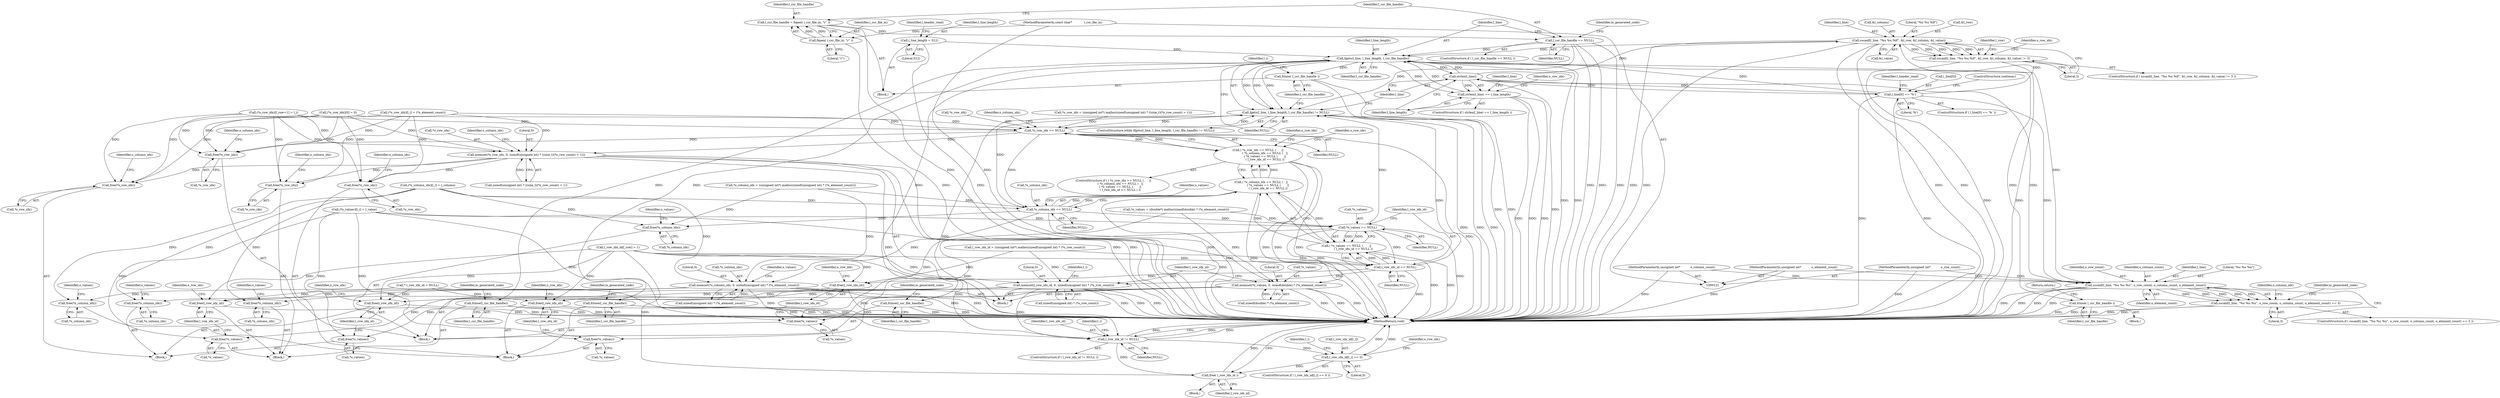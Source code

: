 digraph "1_libxsmm_151481489192e6d1997f8bde52c5c425ea41741d_2@API" {
"1000419" [label="(Call,sscanf(l_line, \"%u %u %lf\", &l_row, &l_column, &l_value))"];
"1000207" [label="(Call,l_line[0] == '%')"];
"1000173" [label="(Call,strlen(l_line))"];
"1000165" [label="(Call,fgets(l_line, l_line_length, l_csr_file_handle))"];
"1000419" [label="(Call,sscanf(l_line, \"%u %u %lf\", &l_row, &l_column, &l_value))"];
"1000223" [label="(Call,sscanf(l_line, \"%u %u %u\", o_row_count, o_column_count, o_element_count))"];
"1000127" [label="(MethodParameterIn,unsigned int*           o_row_count)"];
"1000128" [label="(MethodParameterIn,unsigned int*           o_column_count)"];
"1000129" [label="(MethodParameterIn,unsigned int*           o_element_count)"];
"1000133" [label="(Call,l_line_length = 512)"];
"1000172" [label="(Call,strlen(l_line) == l_line_length)"];
"1000155" [label="(Call,l_csr_file_handle == NULL)"];
"1000149" [label="(Call,l_csr_file_handle = fopen( i_csr_file_in, \"r\" ))"];
"1000151" [label="(Call,fopen( i_csr_file_in, \"r\" ))"];
"1000123" [label="(MethodParameterIn,const char*             i_csr_file_in)"];
"1000164" [label="(Call,fgets(l_line, l_line_length, l_csr_file_handle) != NULL)"];
"1000280" [label="(Call,*o_row_idx == NULL)"];
"1000279" [label="(Call,( *o_row_idx == NULL )      ||\n               ( *o_column_idx == NULL )   ||\n               ( *o_values == NULL )       ||\n               ( l_row_idx_id == NULL ))"];
"1000285" [label="(Call,*o_column_idx == NULL)"];
"1000284" [label="(Call,( *o_column_idx == NULL )   ||\n               ( *o_values == NULL )       ||\n               ( l_row_idx_id == NULL ))"];
"1000290" [label="(Call,*o_values == NULL)"];
"1000289" [label="(Call,( *o_values == NULL )       ||\n               ( l_row_idx_id == NULL ))"];
"1000294" [label="(Call,l_row_idx_id == NULL)"];
"1000307" [label="(Call,free(l_row_idx_id))"];
"1000358" [label="(Call,memset(l_row_idx_id, 0, sizeof(unsigned int) * (*o_row_count)))"];
"1000186" [label="(Call,free(l_row_idx_id))"];
"1000439" [label="(Call,free(l_row_idx_id))"];
"1000507" [label="(Call,free(l_row_idx_id))"];
"1000526" [label="(Call,l_row_idx_id != NULL)"];
"1000542" [label="(Call,l_row_idx_id[l_i] == 0)"];
"1000559" [label="(Call,free( l_row_idx_id ))"];
"1000304" [label="(Call,free(*o_values))"];
"1000349" [label="(Call,memset(*o_values, 0, sizeof(double) * (*o_element_count)))"];
"1000183" [label="(Call,free(*o_values))"];
"1000436" [label="(Call,free(*o_values))"];
"1000504" [label="(Call,free(*o_values))"];
"1000301" [label="(Call,free(*o_column_idx))"];
"1000340" [label="(Call,memset(*o_column_idx, 0, sizeof(unsigned int) * (*o_element_count)))"];
"1000180" [label="(Call,free(*o_column_idx))"];
"1000433" [label="(Call,free(*o_column_idx))"];
"1000501" [label="(Call,free(*o_column_idx))"];
"1000298" [label="(Call,free(*o_row_idx))"];
"1000327" [label="(Call,memset(*o_row_idx, 0, sizeof(unsigned int) * ((size_t)(*o_row_count) + 1)))"];
"1000177" [label="(Call,free(*o_row_idx))"];
"1000430" [label="(Call,free(*o_row_idx))"];
"1000498" [label="(Call,free(*o_row_idx))"];
"1000222" [label="(Call,sscanf(l_line, \"%u %u %u\", o_row_count, o_column_count, o_element_count) == 3)"];
"1000418" [label="(Call,sscanf(l_line, \"%u %u %lf\", &l_row, &l_column, &l_value) != 3)"];
"1000200" [label="(Call,fclose(l_csr_file_handle))"];
"1000321" [label="(Call,fclose(l_csr_file_handle))"];
"1000400" [label="(Call,fclose( l_csr_file_handle ))"];
"1000453" [label="(Call,fclose(l_csr_file_handle))"];
"1000490" [label="(Call,fclose( l_csr_file_handle ))"];
"1000561" [label="(MethodReturn,void)"];
"1000494" [label="(Identifier,l_i)"];
"1000482" [label="(Call,(*o_row_idx)[l_row+1] = l_i)"];
"1000453" [label="(Call,fclose(l_csr_file_handle))"];
"1000401" [label="(Identifier,l_csr_file_handle)"];
"1000308" [label="(Identifier,l_row_idx_id)"];
"1000477" [label="(Call,l_row_idx_id[l_row] = 1)"];
"1000340" [label="(Call,memset(*o_column_idx, 0, sizeof(unsigned int) * (*o_element_count)))"];
"1000469" [label="(Call,(*o_values)[l_i] = l_value)"];
"1000288" [label="(Identifier,NULL)"];
"1000298" [label="(Call,free(*o_row_idx))"];
"1000295" [label="(Identifier,l_row_idx_id)"];
"1000286" [label="(Call,*o_column_idx)"];
"1000180" [label="(Call,free(*o_column_idx))"];
"1000402" [label="(Return,return;)"];
"1000127" [label="(MethodParameterIn,unsigned int*           o_row_count)"];
"1000551" [label="(Identifier,o_row_idx)"];
"1000526" [label="(Call,l_row_idx_id != NULL)"];
"1000506" [label="(Identifier,o_values)"];
"1000293" [label="(Identifier,NULL)"];
"1000207" [label="(Call,l_line[0] == '%')"];
"1000230" [label="(Block,)"];
"1000528" [label="(Identifier,NULL)"];
"1000304" [label="(Call,free(*o_values))"];
"1000376" [label="(Call,(*o_row_idx)[l_i] = (*o_element_count))"];
"1000176" [label="(Block,)"];
"1000187" [label="(Identifier,l_row_idx_id)"];
"1000383" [label="(Call,(*o_row_idx)[0] = 0)"];
"1000128" [label="(MethodParameterIn,unsigned int*           o_column_count)"];
"1000505" [label="(Call,*o_values)"];
"1000175" [label="(Identifier,l_line_length)"];
"1000352" [label="(Literal,0)"];
"1000532" [label="(Identifier,l_i)"];
"1000360" [label="(Literal,0)"];
"1000218" [label="(Identifier,l_header_read)"];
"1000134" [label="(Identifier,l_line_length)"];
"1000330" [label="(Literal,0)"];
"1000491" [label="(Identifier,l_csr_file_handle)"];
"1000139" [label="(Identifier,l_header_read)"];
"1000154" [label="(ControlStructure,if ( l_csr_file_handle == NULL ))"];
"1000436" [label="(Call,free(*o_values))"];
"1000153" [label="(Literal,\"r\")"];
"1000290" [label="(Call,*o_values == NULL)"];
"1000285" [label="(Call,*o_column_idx == NULL)"];
"1000361" [label="(Call,sizeof(unsigned int) * (*o_row_count))"];
"1000433" [label="(Call,free(*o_column_idx))"];
"1000226" [label="(Identifier,o_row_count)"];
"1000307" [label="(Call,free(l_row_idx_id))"];
"1000206" [label="(ControlStructure,if ( l_line[0] == '%' ))"];
"1000542" [label="(Call,l_row_idx_id[l_i] == 0)"];
"1000418" [label="(Call,sscanf(l_line, \"%u %u %lf\", &l_row, &l_column, &l_value) != 3)"];
"1000437" [label="(Call,*o_values)"];
"1000504" [label="(Call,free(*o_values))"];
"1000502" [label="(Call,*o_column_idx)"];
"1000454" [label="(Identifier,l_csr_file_handle)"];
"1000359" [label="(Identifier,l_row_idx_id)"];
"1000302" [label="(Call,*o_column_idx)"];
"1000179" [label="(Identifier,o_row_idx)"];
"1000182" [label="(Identifier,o_column_idx)"];
"1000421" [label="(Literal,\"%u %u %lf\")"];
"1000435" [label="(Identifier,o_column_idx)"];
"1000498" [label="(Call,free(*o_row_idx))"];
"1000297" [label="(Block,)"];
"1000174" [label="(Identifier,l_line)"];
"1000311" [label="(Identifier,o_row_idx)"];
"1000178" [label="(Call,*o_row_idx)"];
"1000422" [label="(Call,&l_row)"];
"1000173" [label="(Call,strlen(l_line))"];
"1000428" [label="(Literal,3)"];
"1000432" [label="(Identifier,o_row_idx)"];
"1000541" [label="(ControlStructure,if ( l_row_idx_id[l_i] == 0 ))"];
"1000322" [label="(Identifier,l_csr_file_handle)"];
"1000150" [label="(Identifier,l_csr_file_handle)"];
"1000434" [label="(Call,*o_column_idx)"];
"1000227" [label="(Identifier,o_column_count)"];
"1000200" [label="(Call,fclose(l_csr_file_handle))"];
"1000349" [label="(Call,memset(*o_values, 0, sizeof(double) * (*o_element_count)))"];
"1000546" [label="(Literal,0)"];
"1000165" [label="(Call,fgets(l_line, l_line_length, l_csr_file_handle))"];
"1000224" [label="(Identifier,l_line)"];
"1000172" [label="(Call,strlen(l_line) == l_line_length)"];
"1000222" [label="(Call,sscanf(l_line, \"%u %u %u\", o_row_count, o_column_count, o_element_count) == 3)"];
"1000231" [label="(Call,*o_column_idx = (unsigned int*) malloc(sizeof(unsigned int) * (*o_element_count)))"];
"1000353" [label="(Call,sizeof(double) * (*o_element_count))"];
"1000344" [label="(Call,sizeof(unsigned int) * (*o_element_count))"];
"1000499" [label="(Call,*o_row_idx)"];
"1000280" [label="(Call,*o_row_idx == NULL)"];
"1000201" [label="(Identifier,l_csr_file_handle)"];
"1000209" [label="(Identifier,l_line)"];
"1000329" [label="(Identifier,o_row_idx)"];
"1000351" [label="(Identifier,o_values)"];
"1000169" [label="(Identifier,NULL)"];
"1000164" [label="(Call,fgets(l_line, l_line_length, l_csr_file_handle) != NULL)"];
"1000160" [label="(Identifier,io_generated_code)"];
"1000430" [label="(Call,free(*o_row_idx))"];
"1000438" [label="(Identifier,o_values)"];
"1000292" [label="(Identifier,o_values)"];
"1000417" [label="(ControlStructure,if ( sscanf(l_line, \"%u %u %lf\", &l_row, &l_column, &l_value) != 3 ))"];
"1000559" [label="(Call,free( l_row_idx_id ))"];
"1000324" [label="(Identifier,io_generated_code)"];
"1000268" [label="(Call,l_row_idx_id = (unsigned int*) malloc(sizeof(unsigned int) * (*o_row_count)))"];
"1000130" [label="(Block,)"];
"1000497" [label="(Block,)"];
"1000529" [label="(Block,)"];
"1000184" [label="(Call,*o_values)"];
"1000142" [label="(Call,* l_row_idx_id = NULL)"];
"1000463" [label="(Call,(*o_column_idx)[l_i] = l_column)"];
"1000439" [label="(Call,free(l_row_idx_id))"];
"1000507" [label="(Call,free(l_row_idx_id))"];
"1000443" [label="(Identifier,o_row_idx)"];
"1000279" [label="(Call,( *o_row_idx == NULL )      ||\n               ( *o_column_idx == NULL )   ||\n               ( *o_values == NULL )       ||\n               ( l_row_idx_id == NULL ))"];
"1000368" [label="(Identifier,l_i)"];
"1000151" [label="(Call,fopen( i_csr_file_in, \"r\" ))"];
"1000299" [label="(Call,*o_row_idx)"];
"1000221" [label="(ControlStructure,if ( sscanf(l_line, \"%u %u %u\", o_row_count, o_column_count, o_element_count) == 3 ))"];
"1000166" [label="(Identifier,l_line)"];
"1000426" [label="(Call,&l_value)"];
"1000133" [label="(Call,l_line_length = 512)"];
"1000396" [label="(Block,)"];
"1000511" [label="(Identifier,o_row_idx)"];
"1000328" [label="(Call,*o_row_idx)"];
"1000431" [label="(Call,*o_row_idx)"];
"1000300" [label="(Identifier,o_row_idx)"];
"1000129" [label="(MethodParameterIn,unsigned int*           o_element_count)"];
"1000190" [label="(Identifier,o_row_idx)"];
"1000186" [label="(Call,free(l_row_idx_id))"];
"1000208" [label="(Call,l_line[0])"];
"1000342" [label="(Identifier,o_column_idx)"];
"1000156" [label="(Identifier,l_csr_file_handle)"];
"1000419" [label="(Call,sscanf(l_line, \"%u %u %lf\", &l_row, &l_column, &l_value))"];
"1000257" [label="(Call,*o_values = (double*) malloc(sizeof(double) * (*o_element_count)))"];
"1000211" [label="(Literal,'%')"];
"1000294" [label="(Call,l_row_idx_id == NULL)"];
"1000400" [label="(Call,fclose( l_csr_file_handle ))"];
"1000183" [label="(Call,free(*o_values))"];
"1000501" [label="(Call,free(*o_column_idx))"];
"1000185" [label="(Identifier,o_values)"];
"1000203" [label="(Identifier,io_generated_code)"];
"1000177" [label="(Call,free(*o_row_idx))"];
"1000233" [label="(Identifier,o_column_idx)"];
"1000296" [label="(Identifier,NULL)"];
"1000155" [label="(Call,l_csr_file_handle == NULL)"];
"1000171" [label="(ControlStructure,if ( strlen(l_line) == l_line_length ))"];
"1000429" [label="(Block,)"];
"1000460" [label="(Identifier,l_row)"];
"1000420" [label="(Identifier,l_line)"];
"1000327" [label="(Call,memset(*o_row_idx, 0, sizeof(unsigned int) * ((size_t)(*o_row_count) + 1)))"];
"1000305" [label="(Call,*o_values)"];
"1000503" [label="(Identifier,o_column_idx)"];
"1000343" [label="(Literal,0)"];
"1000456" [label="(Identifier,io_generated_code)"];
"1000283" [label="(Identifier,NULL)"];
"1000539" [label="(Identifier,l_i)"];
"1000291" [label="(Call,*o_values)"];
"1000163" [label="(ControlStructure,while (fgets(l_line, l_line_length, l_csr_file_handle) != NULL))"];
"1000223" [label="(Call,sscanf(l_line, \"%u %u %u\", o_row_count, o_column_count, o_element_count))"];
"1000303" [label="(Identifier,o_column_idx)"];
"1000157" [label="(Identifier,NULL)"];
"1000242" [label="(Call,*o_row_idx = (unsigned int*) malloc(sizeof(unsigned int) * ((size_t)(*o_row_count) + 1)))"];
"1000278" [label="(ControlStructure,if ( ( *o_row_idx == NULL )      ||\n               ( *o_column_idx == NULL )   ||\n               ( *o_values == NULL )       ||\n               ( l_row_idx_id == NULL ) ))"];
"1000167" [label="(Identifier,l_line_length)"];
"1000525" [label="(ControlStructure,if ( l_row_idx_id != NULL ))"];
"1000225" [label="(Literal,\"%u %u %u\")"];
"1000560" [label="(Identifier,l_row_idx_id)"];
"1000213" [label="(ControlStructure,continue;)"];
"1000284" [label="(Call,( *o_column_idx == NULL )   ||\n               ( *o_values == NULL )       ||\n               ( l_row_idx_id == NULL ))"];
"1000440" [label="(Identifier,l_row_idx_id)"];
"1000135" [label="(Literal,512)"];
"1000527" [label="(Identifier,l_row_idx_id)"];
"1000123" [label="(MethodParameterIn,const char*             i_csr_file_in)"];
"1000424" [label="(Call,&l_column)"];
"1000168" [label="(Identifier,l_csr_file_handle)"];
"1000398" [label="(Identifier,io_generated_code)"];
"1000152" [label="(Identifier,i_csr_file_in)"];
"1000301" [label="(Call,free(*o_column_idx))"];
"1000281" [label="(Call,*o_row_idx)"];
"1000306" [label="(Identifier,o_values)"];
"1000149" [label="(Call,l_csr_file_handle = fopen( i_csr_file_in, \"r\" ))"];
"1000287" [label="(Identifier,o_column_idx)"];
"1000350" [label="(Call,*o_values)"];
"1000228" [label="(Identifier,o_element_count)"];
"1000289" [label="(Call,( *o_values == NULL )       ||\n               ( l_row_idx_id == NULL ))"];
"1000358" [label="(Call,memset(l_row_idx_id, 0, sizeof(unsigned int) * (*o_row_count)))"];
"1000543" [label="(Call,l_row_idx_id[l_i])"];
"1000321" [label="(Call,fclose(l_csr_file_handle))"];
"1000341" [label="(Call,*o_column_idx)"];
"1000181" [label="(Call,*o_column_idx)"];
"1000508" [label="(Identifier,l_row_idx_id)"];
"1000331" [label="(Call,sizeof(unsigned int) * ((size_t)(*o_row_count) + 1))"];
"1000229" [label="(Literal,3)"];
"1000490" [label="(Call,fclose( l_csr_file_handle ))"];
"1000419" -> "1000418"  [label="AST: "];
"1000419" -> "1000426"  [label="CFG: "];
"1000420" -> "1000419"  [label="AST: "];
"1000421" -> "1000419"  [label="AST: "];
"1000422" -> "1000419"  [label="AST: "];
"1000424" -> "1000419"  [label="AST: "];
"1000426" -> "1000419"  [label="AST: "];
"1000428" -> "1000419"  [label="CFG: "];
"1000419" -> "1000561"  [label="DDG: "];
"1000419" -> "1000561"  [label="DDG: "];
"1000419" -> "1000561"  [label="DDG: "];
"1000419" -> "1000561"  [label="DDG: "];
"1000419" -> "1000165"  [label="DDG: "];
"1000419" -> "1000418"  [label="DDG: "];
"1000419" -> "1000418"  [label="DDG: "];
"1000419" -> "1000418"  [label="DDG: "];
"1000419" -> "1000418"  [label="DDG: "];
"1000419" -> "1000418"  [label="DDG: "];
"1000207" -> "1000419"  [label="DDG: "];
"1000173" -> "1000419"  [label="DDG: "];
"1000207" -> "1000206"  [label="AST: "];
"1000207" -> "1000211"  [label="CFG: "];
"1000208" -> "1000207"  [label="AST: "];
"1000211" -> "1000207"  [label="AST: "];
"1000213" -> "1000207"  [label="CFG: "];
"1000218" -> "1000207"  [label="CFG: "];
"1000207" -> "1000561"  [label="DDG: "];
"1000207" -> "1000561"  [label="DDG: "];
"1000207" -> "1000165"  [label="DDG: "];
"1000207" -> "1000173"  [label="DDG: "];
"1000173" -> "1000207"  [label="DDG: "];
"1000207" -> "1000223"  [label="DDG: "];
"1000173" -> "1000172"  [label="AST: "];
"1000173" -> "1000174"  [label="CFG: "];
"1000174" -> "1000173"  [label="AST: "];
"1000175" -> "1000173"  [label="CFG: "];
"1000173" -> "1000561"  [label="DDG: "];
"1000173" -> "1000165"  [label="DDG: "];
"1000173" -> "1000172"  [label="DDG: "];
"1000165" -> "1000173"  [label="DDG: "];
"1000173" -> "1000223"  [label="DDG: "];
"1000165" -> "1000164"  [label="AST: "];
"1000165" -> "1000168"  [label="CFG: "];
"1000166" -> "1000165"  [label="AST: "];
"1000167" -> "1000165"  [label="AST: "];
"1000168" -> "1000165"  [label="AST: "];
"1000169" -> "1000165"  [label="CFG: "];
"1000165" -> "1000561"  [label="DDG: "];
"1000165" -> "1000561"  [label="DDG: "];
"1000165" -> "1000164"  [label="DDG: "];
"1000165" -> "1000164"  [label="DDG: "];
"1000165" -> "1000164"  [label="DDG: "];
"1000223" -> "1000165"  [label="DDG: "];
"1000133" -> "1000165"  [label="DDG: "];
"1000172" -> "1000165"  [label="DDG: "];
"1000155" -> "1000165"  [label="DDG: "];
"1000165" -> "1000172"  [label="DDG: "];
"1000165" -> "1000200"  [label="DDG: "];
"1000165" -> "1000321"  [label="DDG: "];
"1000165" -> "1000400"  [label="DDG: "];
"1000165" -> "1000453"  [label="DDG: "];
"1000165" -> "1000490"  [label="DDG: "];
"1000223" -> "1000222"  [label="AST: "];
"1000223" -> "1000228"  [label="CFG: "];
"1000224" -> "1000223"  [label="AST: "];
"1000225" -> "1000223"  [label="AST: "];
"1000226" -> "1000223"  [label="AST: "];
"1000227" -> "1000223"  [label="AST: "];
"1000228" -> "1000223"  [label="AST: "];
"1000229" -> "1000223"  [label="CFG: "];
"1000223" -> "1000561"  [label="DDG: "];
"1000223" -> "1000561"  [label="DDG: "];
"1000223" -> "1000561"  [label="DDG: "];
"1000223" -> "1000561"  [label="DDG: "];
"1000223" -> "1000222"  [label="DDG: "];
"1000223" -> "1000222"  [label="DDG: "];
"1000223" -> "1000222"  [label="DDG: "];
"1000223" -> "1000222"  [label="DDG: "];
"1000223" -> "1000222"  [label="DDG: "];
"1000127" -> "1000223"  [label="DDG: "];
"1000128" -> "1000223"  [label="DDG: "];
"1000129" -> "1000223"  [label="DDG: "];
"1000127" -> "1000121"  [label="AST: "];
"1000127" -> "1000561"  [label="DDG: "];
"1000128" -> "1000121"  [label="AST: "];
"1000128" -> "1000561"  [label="DDG: "];
"1000129" -> "1000121"  [label="AST: "];
"1000129" -> "1000561"  [label="DDG: "];
"1000133" -> "1000130"  [label="AST: "];
"1000133" -> "1000135"  [label="CFG: "];
"1000134" -> "1000133"  [label="AST: "];
"1000135" -> "1000133"  [label="AST: "];
"1000139" -> "1000133"  [label="CFG: "];
"1000133" -> "1000561"  [label="DDG: "];
"1000172" -> "1000171"  [label="AST: "];
"1000172" -> "1000175"  [label="CFG: "];
"1000175" -> "1000172"  [label="AST: "];
"1000179" -> "1000172"  [label="CFG: "];
"1000209" -> "1000172"  [label="CFG: "];
"1000172" -> "1000561"  [label="DDG: "];
"1000172" -> "1000561"  [label="DDG: "];
"1000172" -> "1000561"  [label="DDG: "];
"1000155" -> "1000154"  [label="AST: "];
"1000155" -> "1000157"  [label="CFG: "];
"1000156" -> "1000155"  [label="AST: "];
"1000157" -> "1000155"  [label="AST: "];
"1000160" -> "1000155"  [label="CFG: "];
"1000166" -> "1000155"  [label="CFG: "];
"1000155" -> "1000561"  [label="DDG: "];
"1000155" -> "1000561"  [label="DDG: "];
"1000155" -> "1000561"  [label="DDG: "];
"1000149" -> "1000155"  [label="DDG: "];
"1000155" -> "1000164"  [label="DDG: "];
"1000149" -> "1000130"  [label="AST: "];
"1000149" -> "1000151"  [label="CFG: "];
"1000150" -> "1000149"  [label="AST: "];
"1000151" -> "1000149"  [label="AST: "];
"1000156" -> "1000149"  [label="CFG: "];
"1000149" -> "1000561"  [label="DDG: "];
"1000151" -> "1000149"  [label="DDG: "];
"1000151" -> "1000149"  [label="DDG: "];
"1000151" -> "1000153"  [label="CFG: "];
"1000152" -> "1000151"  [label="AST: "];
"1000153" -> "1000151"  [label="AST: "];
"1000151" -> "1000561"  [label="DDG: "];
"1000123" -> "1000151"  [label="DDG: "];
"1000123" -> "1000121"  [label="AST: "];
"1000123" -> "1000561"  [label="DDG: "];
"1000164" -> "1000163"  [label="AST: "];
"1000164" -> "1000169"  [label="CFG: "];
"1000169" -> "1000164"  [label="AST: "];
"1000174" -> "1000164"  [label="CFG: "];
"1000491" -> "1000164"  [label="CFG: "];
"1000164" -> "1000561"  [label="DDG: "];
"1000164" -> "1000561"  [label="DDG: "];
"1000164" -> "1000561"  [label="DDG: "];
"1000285" -> "1000164"  [label="DDG: "];
"1000280" -> "1000164"  [label="DDG: "];
"1000290" -> "1000164"  [label="DDG: "];
"1000294" -> "1000164"  [label="DDG: "];
"1000164" -> "1000280"  [label="DDG: "];
"1000164" -> "1000526"  [label="DDG: "];
"1000280" -> "1000279"  [label="AST: "];
"1000280" -> "1000283"  [label="CFG: "];
"1000281" -> "1000280"  [label="AST: "];
"1000283" -> "1000280"  [label="AST: "];
"1000287" -> "1000280"  [label="CFG: "];
"1000279" -> "1000280"  [label="CFG: "];
"1000280" -> "1000561"  [label="DDG: "];
"1000280" -> "1000279"  [label="DDG: "];
"1000280" -> "1000279"  [label="DDG: "];
"1000376" -> "1000280"  [label="DDG: "];
"1000383" -> "1000280"  [label="DDG: "];
"1000482" -> "1000280"  [label="DDG: "];
"1000242" -> "1000280"  [label="DDG: "];
"1000280" -> "1000285"  [label="DDG: "];
"1000280" -> "1000298"  [label="DDG: "];
"1000280" -> "1000327"  [label="DDG: "];
"1000279" -> "1000278"  [label="AST: "];
"1000279" -> "1000284"  [label="CFG: "];
"1000284" -> "1000279"  [label="AST: "];
"1000300" -> "1000279"  [label="CFG: "];
"1000329" -> "1000279"  [label="CFG: "];
"1000279" -> "1000561"  [label="DDG: "];
"1000279" -> "1000561"  [label="DDG: "];
"1000279" -> "1000561"  [label="DDG: "];
"1000284" -> "1000279"  [label="DDG: "];
"1000284" -> "1000279"  [label="DDG: "];
"1000285" -> "1000284"  [label="AST: "];
"1000285" -> "1000288"  [label="CFG: "];
"1000286" -> "1000285"  [label="AST: "];
"1000288" -> "1000285"  [label="AST: "];
"1000292" -> "1000285"  [label="CFG: "];
"1000284" -> "1000285"  [label="CFG: "];
"1000285" -> "1000561"  [label="DDG: "];
"1000285" -> "1000284"  [label="DDG: "];
"1000285" -> "1000284"  [label="DDG: "];
"1000463" -> "1000285"  [label="DDG: "];
"1000231" -> "1000285"  [label="DDG: "];
"1000285" -> "1000290"  [label="DDG: "];
"1000285" -> "1000301"  [label="DDG: "];
"1000285" -> "1000340"  [label="DDG: "];
"1000284" -> "1000289"  [label="CFG: "];
"1000289" -> "1000284"  [label="AST: "];
"1000284" -> "1000561"  [label="DDG: "];
"1000284" -> "1000561"  [label="DDG: "];
"1000289" -> "1000284"  [label="DDG: "];
"1000289" -> "1000284"  [label="DDG: "];
"1000290" -> "1000289"  [label="AST: "];
"1000290" -> "1000293"  [label="CFG: "];
"1000291" -> "1000290"  [label="AST: "];
"1000293" -> "1000290"  [label="AST: "];
"1000295" -> "1000290"  [label="CFG: "];
"1000289" -> "1000290"  [label="CFG: "];
"1000290" -> "1000561"  [label="DDG: "];
"1000290" -> "1000289"  [label="DDG: "];
"1000290" -> "1000289"  [label="DDG: "];
"1000257" -> "1000290"  [label="DDG: "];
"1000469" -> "1000290"  [label="DDG: "];
"1000290" -> "1000294"  [label="DDG: "];
"1000290" -> "1000304"  [label="DDG: "];
"1000290" -> "1000349"  [label="DDG: "];
"1000289" -> "1000294"  [label="CFG: "];
"1000294" -> "1000289"  [label="AST: "];
"1000289" -> "1000561"  [label="DDG: "];
"1000289" -> "1000561"  [label="DDG: "];
"1000294" -> "1000289"  [label="DDG: "];
"1000294" -> "1000289"  [label="DDG: "];
"1000294" -> "1000296"  [label="CFG: "];
"1000295" -> "1000294"  [label="AST: "];
"1000296" -> "1000294"  [label="AST: "];
"1000294" -> "1000561"  [label="DDG: "];
"1000268" -> "1000294"  [label="DDG: "];
"1000477" -> "1000294"  [label="DDG: "];
"1000294" -> "1000307"  [label="DDG: "];
"1000294" -> "1000358"  [label="DDG: "];
"1000307" -> "1000297"  [label="AST: "];
"1000307" -> "1000308"  [label="CFG: "];
"1000308" -> "1000307"  [label="AST: "];
"1000311" -> "1000307"  [label="CFG: "];
"1000307" -> "1000561"  [label="DDG: "];
"1000268" -> "1000307"  [label="DDG: "];
"1000477" -> "1000307"  [label="DDG: "];
"1000358" -> "1000230"  [label="AST: "];
"1000358" -> "1000361"  [label="CFG: "];
"1000359" -> "1000358"  [label="AST: "];
"1000360" -> "1000358"  [label="AST: "];
"1000361" -> "1000358"  [label="AST: "];
"1000368" -> "1000358"  [label="CFG: "];
"1000358" -> "1000561"  [label="DDG: "];
"1000358" -> "1000561"  [label="DDG: "];
"1000358" -> "1000561"  [label="DDG: "];
"1000358" -> "1000186"  [label="DDG: "];
"1000268" -> "1000358"  [label="DDG: "];
"1000477" -> "1000358"  [label="DDG: "];
"1000361" -> "1000358"  [label="DDG: "];
"1000358" -> "1000439"  [label="DDG: "];
"1000358" -> "1000507"  [label="DDG: "];
"1000358" -> "1000526"  [label="DDG: "];
"1000186" -> "1000176"  [label="AST: "];
"1000186" -> "1000187"  [label="CFG: "];
"1000187" -> "1000186"  [label="AST: "];
"1000190" -> "1000186"  [label="CFG: "];
"1000186" -> "1000561"  [label="DDG: "];
"1000142" -> "1000186"  [label="DDG: "];
"1000477" -> "1000186"  [label="DDG: "];
"1000439" -> "1000429"  [label="AST: "];
"1000439" -> "1000440"  [label="CFG: "];
"1000440" -> "1000439"  [label="AST: "];
"1000443" -> "1000439"  [label="CFG: "];
"1000439" -> "1000561"  [label="DDG: "];
"1000142" -> "1000439"  [label="DDG: "];
"1000477" -> "1000439"  [label="DDG: "];
"1000507" -> "1000497"  [label="AST: "];
"1000507" -> "1000508"  [label="CFG: "];
"1000508" -> "1000507"  [label="AST: "];
"1000511" -> "1000507"  [label="CFG: "];
"1000507" -> "1000561"  [label="DDG: "];
"1000142" -> "1000507"  [label="DDG: "];
"1000477" -> "1000507"  [label="DDG: "];
"1000526" -> "1000525"  [label="AST: "];
"1000526" -> "1000528"  [label="CFG: "];
"1000527" -> "1000526"  [label="AST: "];
"1000528" -> "1000526"  [label="AST: "];
"1000532" -> "1000526"  [label="CFG: "];
"1000561" -> "1000526"  [label="CFG: "];
"1000526" -> "1000561"  [label="DDG: "];
"1000526" -> "1000561"  [label="DDG: "];
"1000526" -> "1000561"  [label="DDG: "];
"1000142" -> "1000526"  [label="DDG: "];
"1000477" -> "1000526"  [label="DDG: "];
"1000526" -> "1000542"  [label="DDG: "];
"1000526" -> "1000559"  [label="DDG: "];
"1000542" -> "1000541"  [label="AST: "];
"1000542" -> "1000546"  [label="CFG: "];
"1000543" -> "1000542"  [label="AST: "];
"1000546" -> "1000542"  [label="AST: "];
"1000551" -> "1000542"  [label="CFG: "];
"1000539" -> "1000542"  [label="CFG: "];
"1000542" -> "1000561"  [label="DDG: "];
"1000542" -> "1000561"  [label="DDG: "];
"1000542" -> "1000559"  [label="DDG: "];
"1000559" -> "1000529"  [label="AST: "];
"1000559" -> "1000560"  [label="CFG: "];
"1000560" -> "1000559"  [label="AST: "];
"1000561" -> "1000559"  [label="CFG: "];
"1000559" -> "1000561"  [label="DDG: "];
"1000477" -> "1000559"  [label="DDG: "];
"1000304" -> "1000297"  [label="AST: "];
"1000304" -> "1000305"  [label="CFG: "];
"1000305" -> "1000304"  [label="AST: "];
"1000308" -> "1000304"  [label="CFG: "];
"1000257" -> "1000304"  [label="DDG: "];
"1000469" -> "1000304"  [label="DDG: "];
"1000349" -> "1000230"  [label="AST: "];
"1000349" -> "1000353"  [label="CFG: "];
"1000350" -> "1000349"  [label="AST: "];
"1000352" -> "1000349"  [label="AST: "];
"1000353" -> "1000349"  [label="AST: "];
"1000359" -> "1000349"  [label="CFG: "];
"1000349" -> "1000561"  [label="DDG: "];
"1000349" -> "1000561"  [label="DDG: "];
"1000349" -> "1000561"  [label="DDG: "];
"1000349" -> "1000183"  [label="DDG: "];
"1000257" -> "1000349"  [label="DDG: "];
"1000469" -> "1000349"  [label="DDG: "];
"1000353" -> "1000349"  [label="DDG: "];
"1000349" -> "1000436"  [label="DDG: "];
"1000349" -> "1000504"  [label="DDG: "];
"1000183" -> "1000176"  [label="AST: "];
"1000183" -> "1000184"  [label="CFG: "];
"1000184" -> "1000183"  [label="AST: "];
"1000187" -> "1000183"  [label="CFG: "];
"1000469" -> "1000183"  [label="DDG: "];
"1000436" -> "1000429"  [label="AST: "];
"1000436" -> "1000437"  [label="CFG: "];
"1000437" -> "1000436"  [label="AST: "];
"1000440" -> "1000436"  [label="CFG: "];
"1000469" -> "1000436"  [label="DDG: "];
"1000504" -> "1000497"  [label="AST: "];
"1000504" -> "1000505"  [label="CFG: "];
"1000505" -> "1000504"  [label="AST: "];
"1000508" -> "1000504"  [label="CFG: "];
"1000469" -> "1000504"  [label="DDG: "];
"1000301" -> "1000297"  [label="AST: "];
"1000301" -> "1000302"  [label="CFG: "];
"1000302" -> "1000301"  [label="AST: "];
"1000306" -> "1000301"  [label="CFG: "];
"1000463" -> "1000301"  [label="DDG: "];
"1000231" -> "1000301"  [label="DDG: "];
"1000340" -> "1000230"  [label="AST: "];
"1000340" -> "1000344"  [label="CFG: "];
"1000341" -> "1000340"  [label="AST: "];
"1000343" -> "1000340"  [label="AST: "];
"1000344" -> "1000340"  [label="AST: "];
"1000351" -> "1000340"  [label="CFG: "];
"1000340" -> "1000561"  [label="DDG: "];
"1000340" -> "1000561"  [label="DDG: "];
"1000340" -> "1000561"  [label="DDG: "];
"1000340" -> "1000180"  [label="DDG: "];
"1000463" -> "1000340"  [label="DDG: "];
"1000231" -> "1000340"  [label="DDG: "];
"1000344" -> "1000340"  [label="DDG: "];
"1000340" -> "1000433"  [label="DDG: "];
"1000340" -> "1000501"  [label="DDG: "];
"1000180" -> "1000176"  [label="AST: "];
"1000180" -> "1000181"  [label="CFG: "];
"1000181" -> "1000180"  [label="AST: "];
"1000185" -> "1000180"  [label="CFG: "];
"1000463" -> "1000180"  [label="DDG: "];
"1000433" -> "1000429"  [label="AST: "];
"1000433" -> "1000434"  [label="CFG: "];
"1000434" -> "1000433"  [label="AST: "];
"1000438" -> "1000433"  [label="CFG: "];
"1000463" -> "1000433"  [label="DDG: "];
"1000501" -> "1000497"  [label="AST: "];
"1000501" -> "1000502"  [label="CFG: "];
"1000502" -> "1000501"  [label="AST: "];
"1000506" -> "1000501"  [label="CFG: "];
"1000463" -> "1000501"  [label="DDG: "];
"1000298" -> "1000297"  [label="AST: "];
"1000298" -> "1000299"  [label="CFG: "];
"1000299" -> "1000298"  [label="AST: "];
"1000303" -> "1000298"  [label="CFG: "];
"1000376" -> "1000298"  [label="DDG: "];
"1000383" -> "1000298"  [label="DDG: "];
"1000482" -> "1000298"  [label="DDG: "];
"1000327" -> "1000230"  [label="AST: "];
"1000327" -> "1000331"  [label="CFG: "];
"1000328" -> "1000327"  [label="AST: "];
"1000330" -> "1000327"  [label="AST: "];
"1000331" -> "1000327"  [label="AST: "];
"1000342" -> "1000327"  [label="CFG: "];
"1000327" -> "1000561"  [label="DDG: "];
"1000327" -> "1000561"  [label="DDG: "];
"1000327" -> "1000561"  [label="DDG: "];
"1000327" -> "1000177"  [label="DDG: "];
"1000376" -> "1000327"  [label="DDG: "];
"1000383" -> "1000327"  [label="DDG: "];
"1000482" -> "1000327"  [label="DDG: "];
"1000331" -> "1000327"  [label="DDG: "];
"1000327" -> "1000430"  [label="DDG: "];
"1000327" -> "1000498"  [label="DDG: "];
"1000177" -> "1000176"  [label="AST: "];
"1000177" -> "1000178"  [label="CFG: "];
"1000178" -> "1000177"  [label="AST: "];
"1000182" -> "1000177"  [label="CFG: "];
"1000376" -> "1000177"  [label="DDG: "];
"1000383" -> "1000177"  [label="DDG: "];
"1000482" -> "1000177"  [label="DDG: "];
"1000430" -> "1000429"  [label="AST: "];
"1000430" -> "1000431"  [label="CFG: "];
"1000431" -> "1000430"  [label="AST: "];
"1000435" -> "1000430"  [label="CFG: "];
"1000376" -> "1000430"  [label="DDG: "];
"1000383" -> "1000430"  [label="DDG: "];
"1000482" -> "1000430"  [label="DDG: "];
"1000498" -> "1000497"  [label="AST: "];
"1000498" -> "1000499"  [label="CFG: "];
"1000499" -> "1000498"  [label="AST: "];
"1000503" -> "1000498"  [label="CFG: "];
"1000376" -> "1000498"  [label="DDG: "];
"1000383" -> "1000498"  [label="DDG: "];
"1000482" -> "1000498"  [label="DDG: "];
"1000222" -> "1000221"  [label="AST: "];
"1000222" -> "1000229"  [label="CFG: "];
"1000229" -> "1000222"  [label="AST: "];
"1000233" -> "1000222"  [label="CFG: "];
"1000398" -> "1000222"  [label="CFG: "];
"1000222" -> "1000561"  [label="DDG: "];
"1000222" -> "1000561"  [label="DDG: "];
"1000418" -> "1000417"  [label="AST: "];
"1000418" -> "1000428"  [label="CFG: "];
"1000428" -> "1000418"  [label="AST: "];
"1000432" -> "1000418"  [label="CFG: "];
"1000460" -> "1000418"  [label="CFG: "];
"1000418" -> "1000561"  [label="DDG: "];
"1000418" -> "1000561"  [label="DDG: "];
"1000200" -> "1000176"  [label="AST: "];
"1000200" -> "1000201"  [label="CFG: "];
"1000201" -> "1000200"  [label="AST: "];
"1000203" -> "1000200"  [label="CFG: "];
"1000200" -> "1000561"  [label="DDG: "];
"1000200" -> "1000561"  [label="DDG: "];
"1000321" -> "1000297"  [label="AST: "];
"1000321" -> "1000322"  [label="CFG: "];
"1000322" -> "1000321"  [label="AST: "];
"1000324" -> "1000321"  [label="CFG: "];
"1000321" -> "1000561"  [label="DDG: "];
"1000321" -> "1000561"  [label="DDG: "];
"1000400" -> "1000396"  [label="AST: "];
"1000400" -> "1000401"  [label="CFG: "];
"1000401" -> "1000400"  [label="AST: "];
"1000402" -> "1000400"  [label="CFG: "];
"1000400" -> "1000561"  [label="DDG: "];
"1000400" -> "1000561"  [label="DDG: "];
"1000453" -> "1000429"  [label="AST: "];
"1000453" -> "1000454"  [label="CFG: "];
"1000454" -> "1000453"  [label="AST: "];
"1000456" -> "1000453"  [label="CFG: "];
"1000453" -> "1000561"  [label="DDG: "];
"1000453" -> "1000561"  [label="DDG: "];
"1000490" -> "1000130"  [label="AST: "];
"1000490" -> "1000491"  [label="CFG: "];
"1000491" -> "1000490"  [label="AST: "];
"1000494" -> "1000490"  [label="CFG: "];
"1000490" -> "1000561"  [label="DDG: "];
"1000490" -> "1000561"  [label="DDG: "];
}
